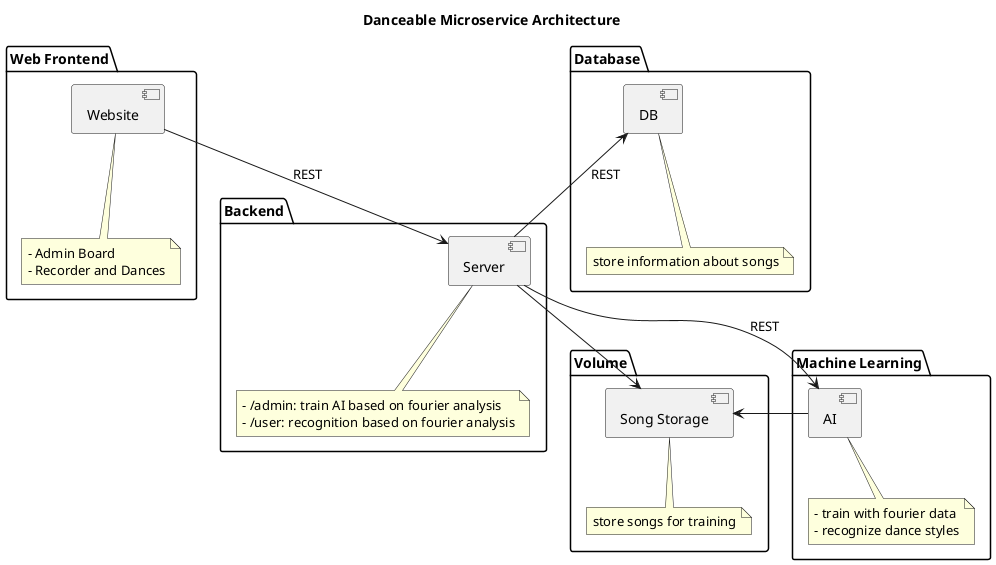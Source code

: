 @startuml
title Danceable Microservice Architecture

package "Web Frontend" {
  [Website]
  note bottom of [Website]
    - Admin Board
    - Recorder and Dances
    end note

}

package "Backend" {
  [Server]
  note bottom of [Server]
    - /admin: train AI based on fourier analysis
    - /user: recognition based on fourier analysis
    end note
}

package "Database" {
  [DB]
  note bottom of [DB]
    store information about songs
    end note
}

package "Volume" {
  [Song Storage]
  note bottom of [Song Storage]
    store songs for training
    end note
}

package "Machine Learning" {
  [AI]
  note bottom of [AI]
    - train with fourier data
    - recognize dance styles
    end note
}

[Website] --> [Server] : REST
[Server] -up-> [DB] : REST
[Server] --> [AI] : REST
[Server] --> [Song Storage]
[AI] -left-> [Song Storage]
@enduml